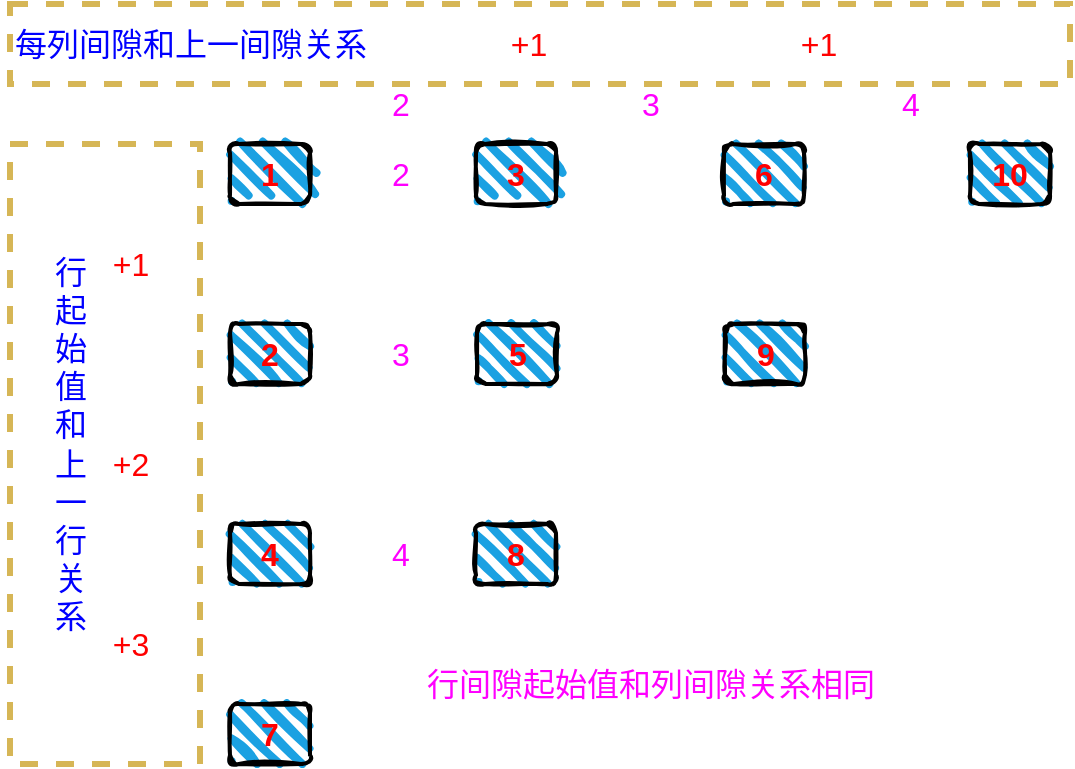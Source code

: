 <mxfile version="14.9.8" type="github">
  <diagram id="tlhubyshoTWTo2FEPiH6" name="Page-1">
    <mxGraphModel dx="1422" dy="762" grid="1" gridSize="10" guides="1" tooltips="1" connect="1" arrows="1" fold="1" page="1" pageScale="1" pageWidth="827" pageHeight="1169" math="0" shadow="0">
      <root>
        <mxCell id="0" />
        <mxCell id="1" parent="0" />
        <mxCell id="rPxhv4h-wJoZCAOaGcnc-1" value="&lt;font style=&quot;font-size: 16px&quot; color=&quot;#ff0000&quot;&gt;1&lt;/font&gt;" style="rounded=1;whiteSpace=wrap;html=1;strokeWidth=2;fillWeight=4;hachureGap=8;hachureAngle=45;fillColor=#1ba1e2;sketch=1;fontColor=#FFFF00;fontStyle=1" vertex="1" parent="1">
          <mxGeometry x="120" y="190" width="40" height="30" as="geometry" />
        </mxCell>
        <mxCell id="rPxhv4h-wJoZCAOaGcnc-2" value="&lt;font style=&quot;font-size: 16px&quot; color=&quot;#ff0000&quot;&gt;3&lt;/font&gt;" style="rounded=1;whiteSpace=wrap;html=1;strokeWidth=2;fillWeight=4;hachureGap=8;hachureAngle=45;fillColor=#1ba1e2;sketch=1;fontColor=#FFFF00;fontStyle=1" vertex="1" parent="1">
          <mxGeometry x="243" y="190" width="40" height="30" as="geometry" />
        </mxCell>
        <mxCell id="rPxhv4h-wJoZCAOaGcnc-3" value="&lt;font style=&quot;font-size: 16px&quot; color=&quot;#ff0000&quot;&gt;6&lt;/font&gt;" style="rounded=1;whiteSpace=wrap;html=1;strokeWidth=2;fillWeight=4;hachureGap=8;hachureAngle=45;fillColor=#1ba1e2;sketch=1;fontColor=#FFFF00;fontStyle=1" vertex="1" parent="1">
          <mxGeometry x="367" y="190" width="40" height="30" as="geometry" />
        </mxCell>
        <mxCell id="rPxhv4h-wJoZCAOaGcnc-4" value="&lt;font style=&quot;font-size: 16px&quot; color=&quot;#ff0000&quot;&gt;10&lt;/font&gt;" style="rounded=1;whiteSpace=wrap;html=1;strokeWidth=2;fillWeight=4;hachureGap=8;hachureAngle=45;fillColor=#1ba1e2;sketch=1;fontColor=#FFFF00;fontStyle=1" vertex="1" parent="1">
          <mxGeometry x="490" y="190" width="40" height="30" as="geometry" />
        </mxCell>
        <mxCell id="rPxhv4h-wJoZCAOaGcnc-5" value="&lt;font style=&quot;font-size: 16px&quot; color=&quot;#ff0000&quot;&gt;2&lt;/font&gt;" style="rounded=1;whiteSpace=wrap;html=1;strokeWidth=2;fillWeight=4;hachureGap=8;hachureAngle=45;fillColor=#1ba1e2;sketch=1;fontColor=#FFFF00;fontStyle=1" vertex="1" parent="1">
          <mxGeometry x="120" y="280" width="40" height="30" as="geometry" />
        </mxCell>
        <mxCell id="rPxhv4h-wJoZCAOaGcnc-6" value="&lt;font style=&quot;font-size: 16px&quot; color=&quot;#ff0000&quot;&gt;4&lt;/font&gt;" style="rounded=1;whiteSpace=wrap;html=1;strokeWidth=2;fillWeight=4;hachureGap=8;hachureAngle=45;fillColor=#1ba1e2;sketch=1;fontColor=#FFFF00;fontStyle=1" vertex="1" parent="1">
          <mxGeometry x="120" y="380" width="40" height="30" as="geometry" />
        </mxCell>
        <mxCell id="rPxhv4h-wJoZCAOaGcnc-7" value="&lt;font style=&quot;font-size: 16px&quot; color=&quot;#ff0000&quot;&gt;7&lt;/font&gt;" style="rounded=1;whiteSpace=wrap;html=1;strokeWidth=2;fillWeight=4;hachureGap=8;hachureAngle=45;fillColor=#1ba1e2;sketch=1;fontColor=#FFFF00;fontStyle=1" vertex="1" parent="1">
          <mxGeometry x="120" y="470" width="40" height="30" as="geometry" />
        </mxCell>
        <mxCell id="rPxhv4h-wJoZCAOaGcnc-8" value="&lt;font style=&quot;font-size: 16px&quot; color=&quot;#ff0000&quot;&gt;5&lt;/font&gt;" style="rounded=1;whiteSpace=wrap;html=1;strokeWidth=2;fillWeight=4;hachureGap=8;hachureAngle=45;fillColor=#1ba1e2;sketch=1;fontColor=#FFFF00;fontStyle=1" vertex="1" parent="1">
          <mxGeometry x="243.5" y="280" width="40" height="30" as="geometry" />
        </mxCell>
        <mxCell id="rPxhv4h-wJoZCAOaGcnc-9" value="&lt;font style=&quot;font-size: 16px&quot; color=&quot;#ff0000&quot;&gt;9&lt;/font&gt;" style="rounded=1;whiteSpace=wrap;html=1;strokeWidth=2;fillWeight=4;hachureGap=8;hachureAngle=45;fillColor=#1ba1e2;sketch=1;fontColor=#FFFF00;fontStyle=1" vertex="1" parent="1">
          <mxGeometry x="367.5" y="280" width="40" height="30" as="geometry" />
        </mxCell>
        <mxCell id="rPxhv4h-wJoZCAOaGcnc-11" value="&lt;font style=&quot;font-size: 16px&quot; color=&quot;#ff0000&quot;&gt;8&lt;/font&gt;" style="rounded=1;whiteSpace=wrap;html=1;strokeWidth=2;fillWeight=4;hachureGap=8;hachureAngle=45;fillColor=#1ba1e2;sketch=1;fontColor=#FFFF00;fontStyle=1" vertex="1" parent="1">
          <mxGeometry x="243" y="380" width="40" height="30" as="geometry" />
        </mxCell>
        <mxCell id="rPxhv4h-wJoZCAOaGcnc-17" value="&lt;font color=&quot;#0000ff&quot; style=&quot;font-size: 16px&quot;&gt;行&lt;br&gt;起&lt;br&gt;始&lt;br&gt;值&lt;br&gt;和&lt;br&gt;上&lt;br&gt;一&lt;br&gt;行&lt;br&gt;关&lt;br&gt;系&lt;/font&gt;" style="text;html=1;align=center;verticalAlign=middle;resizable=0;points=[];autosize=1;strokeColor=none;fontColor=#FFFF00;fontSize=16;" vertex="1" parent="1">
          <mxGeometry x="25" y="240" width="30" height="200" as="geometry" />
        </mxCell>
        <mxCell id="rPxhv4h-wJoZCAOaGcnc-18" value="+1" style="text;html=1;align=center;verticalAlign=middle;resizable=0;points=[];autosize=1;strokeColor=none;fontSize=16;fontColor=#FF0000;" vertex="1" parent="1">
          <mxGeometry x="55" y="240" width="30" height="20" as="geometry" />
        </mxCell>
        <mxCell id="rPxhv4h-wJoZCAOaGcnc-19" value="+2" style="text;html=1;align=center;verticalAlign=middle;resizable=0;points=[];autosize=1;strokeColor=none;fontSize=16;fontColor=#FF0000;" vertex="1" parent="1">
          <mxGeometry x="55" y="340" width="30" height="20" as="geometry" />
        </mxCell>
        <mxCell id="rPxhv4h-wJoZCAOaGcnc-20" value="+3" style="text;html=1;align=center;verticalAlign=middle;resizable=0;points=[];autosize=1;strokeColor=none;fontSize=16;fontColor=#FF0000;" vertex="1" parent="1">
          <mxGeometry x="55" y="430" width="30" height="20" as="geometry" />
        </mxCell>
        <mxCell id="rPxhv4h-wJoZCAOaGcnc-21" value="2" style="text;html=1;align=center;verticalAlign=middle;resizable=0;points=[];autosize=1;strokeColor=none;fontSize=16;fontColor=#FF00FF;" vertex="1" parent="1">
          <mxGeometry x="195" y="160" width="20" height="20" as="geometry" />
        </mxCell>
        <mxCell id="rPxhv4h-wJoZCAOaGcnc-22" value="3" style="text;html=1;align=center;verticalAlign=middle;resizable=0;points=[];autosize=1;strokeColor=none;fontSize=16;fontColor=#FF00FF;" vertex="1" parent="1">
          <mxGeometry x="320" y="160" width="20" height="20" as="geometry" />
        </mxCell>
        <mxCell id="rPxhv4h-wJoZCAOaGcnc-23" value="4" style="text;html=1;align=center;verticalAlign=middle;resizable=0;points=[];autosize=1;strokeColor=none;fontSize=16;fontColor=#FF00FF;" vertex="1" parent="1">
          <mxGeometry x="450" y="160" width="20" height="20" as="geometry" />
        </mxCell>
        <mxCell id="rPxhv4h-wJoZCAOaGcnc-24" value="&lt;font color=&quot;#0000ff&quot; style=&quot;font-size: 16px&quot;&gt;每列间隙和上一间隙关系&lt;/font&gt;" style="text;html=1;align=center;verticalAlign=middle;resizable=0;points=[];autosize=1;strokeColor=none;fontColor=#FFFF00;fontSize=16;" vertex="1" parent="1">
          <mxGeometry x="5" y="130" width="190" height="20" as="geometry" />
        </mxCell>
        <mxCell id="rPxhv4h-wJoZCAOaGcnc-25" value="+1" style="text;html=1;align=center;verticalAlign=middle;resizable=0;points=[];autosize=1;strokeColor=none;fontSize=16;fontColor=#FF0000;" vertex="1" parent="1">
          <mxGeometry x="253.5" y="130" width="30" height="20" as="geometry" />
        </mxCell>
        <mxCell id="rPxhv4h-wJoZCAOaGcnc-26" value="+1" style="text;html=1;align=center;verticalAlign=middle;resizable=0;points=[];autosize=1;strokeColor=none;fontSize=16;fontColor=#FF0000;" vertex="1" parent="1">
          <mxGeometry x="399" y="130" width="30" height="20" as="geometry" />
        </mxCell>
        <mxCell id="rPxhv4h-wJoZCAOaGcnc-27" value="" style="rounded=0;whiteSpace=wrap;html=1;fontSize=16;strokeColor=#d6b656;fillColor=none;dashed=1;strokeWidth=3;" vertex="1" parent="1">
          <mxGeometry x="10" y="120" width="530" height="40" as="geometry" />
        </mxCell>
        <mxCell id="rPxhv4h-wJoZCAOaGcnc-28" value="" style="rounded=0;whiteSpace=wrap;html=1;fontSize=16;strokeColor=#d6b656;fillColor=none;dashed=1;strokeWidth=3;" vertex="1" parent="1">
          <mxGeometry x="10" y="190" width="95" height="310" as="geometry" />
        </mxCell>
        <mxCell id="rPxhv4h-wJoZCAOaGcnc-30" value="3" style="text;html=1;align=center;verticalAlign=middle;resizable=0;points=[];autosize=1;strokeColor=none;fontSize=16;fontColor=#FF00FF;" vertex="1" parent="1">
          <mxGeometry x="195" y="285" width="20" height="20" as="geometry" />
        </mxCell>
        <mxCell id="rPxhv4h-wJoZCAOaGcnc-31" value="4" style="text;html=1;align=center;verticalAlign=middle;resizable=0;points=[];autosize=1;strokeColor=none;fontSize=16;fontColor=#FF00FF;" vertex="1" parent="1">
          <mxGeometry x="195" y="385" width="20" height="20" as="geometry" />
        </mxCell>
        <mxCell id="rPxhv4h-wJoZCAOaGcnc-32" value="2" style="text;html=1;align=center;verticalAlign=middle;resizable=0;points=[];autosize=1;strokeColor=none;fontSize=16;fontColor=#FF00FF;" vertex="1" parent="1">
          <mxGeometry x="195" y="195" width="20" height="20" as="geometry" />
        </mxCell>
        <mxCell id="rPxhv4h-wJoZCAOaGcnc-33" value="行间隙起始值和列间隙关系相同" style="text;html=1;align=center;verticalAlign=middle;resizable=0;points=[];autosize=1;strokeColor=none;fontSize=16;fontColor=#FF00FF;" vertex="1" parent="1">
          <mxGeometry x="210" y="450" width="240" height="20" as="geometry" />
        </mxCell>
      </root>
    </mxGraphModel>
  </diagram>
</mxfile>
